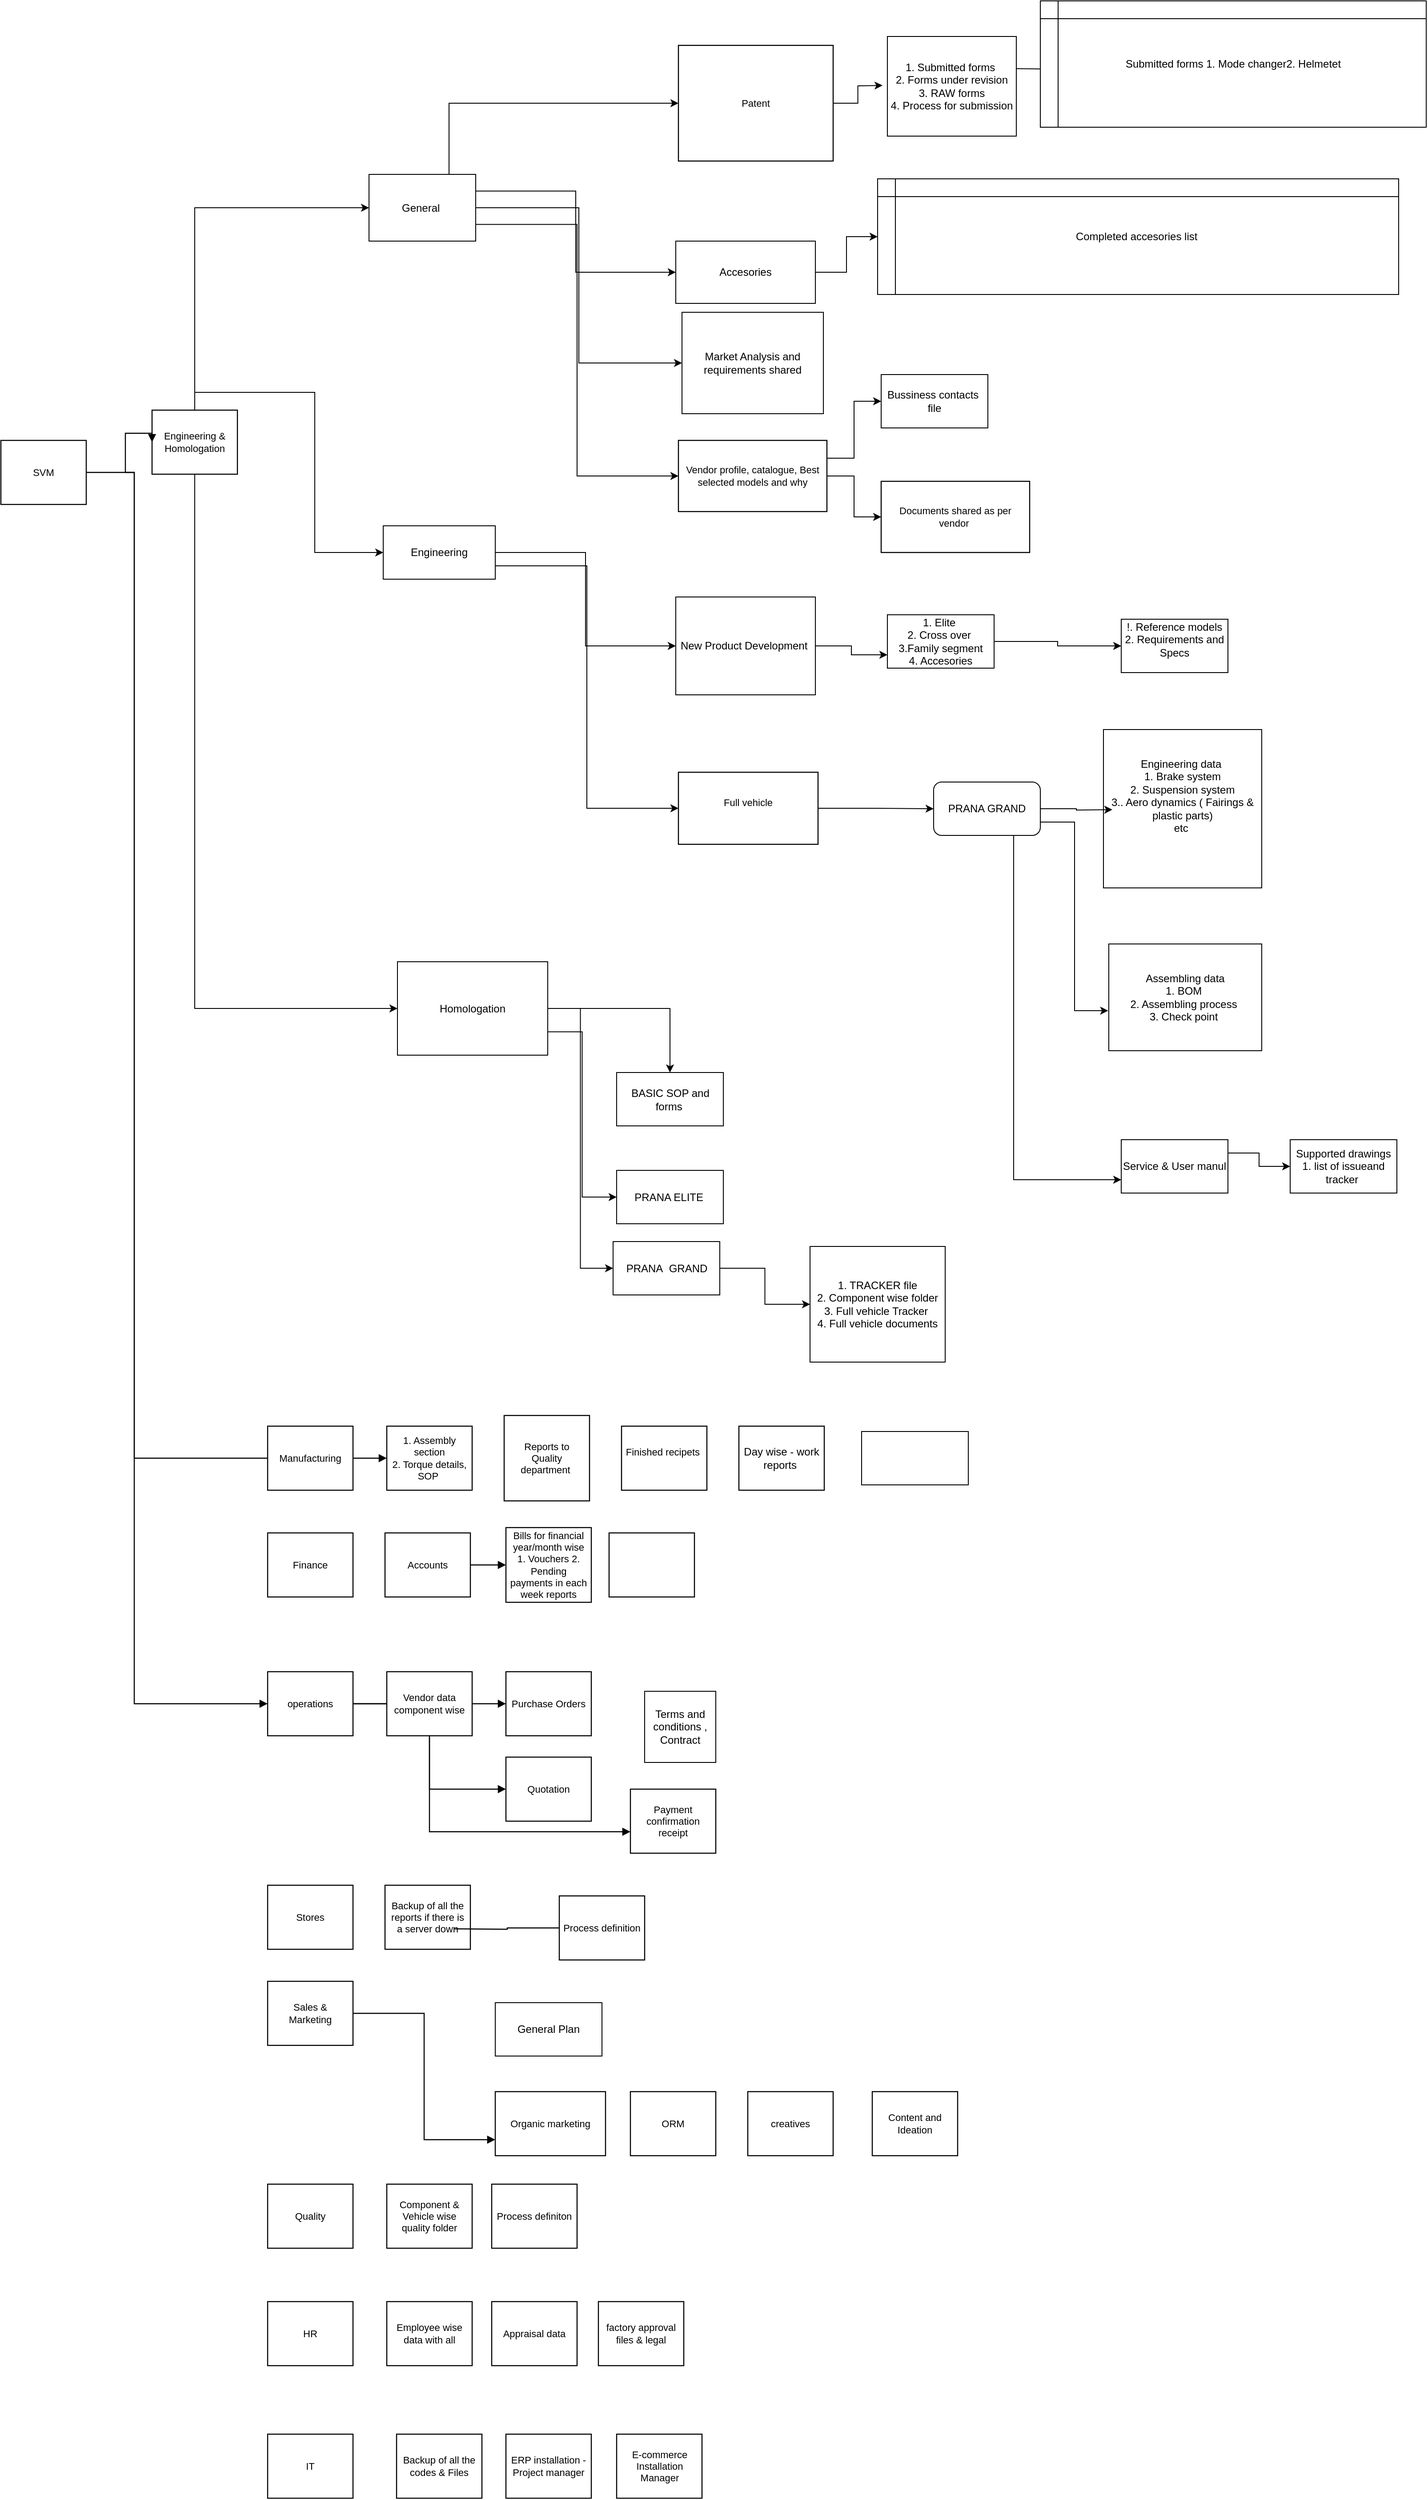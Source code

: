 <mxfile version="13.0.1" type="github" pages="2">
  <diagram id="vx01uoFtrj__LdfE2VaE" name="File tree arrangement ">
    <mxGraphModel dx="920" dy="1683" grid="1" gridSize="10" guides="1" tooltips="1" connect="1" arrows="1" fold="1" page="1" pageScale="1" pageWidth="827" pageHeight="1169" math="0" shadow="0">
      <root>
        <mxCell id="0" />
        <mxCell id="1" parent="0" />
        <mxCell id="1bapABZ5rgCXsiwJLi8P-3" value="SVM&lt;br&gt;" style="html=1;whiteSpace=wrap;;fontSize=11;fontColor=#000000;spacing=5;strokeOpacity=100;strokeWidth=1.2;" parent="1" vertex="1">
          <mxGeometry x="20" y="144" width="96" height="72" as="geometry" />
        </mxCell>
        <mxCell id="1bapABZ5rgCXsiwJLi8P-94" style="edgeStyle=orthogonalEdgeStyle;rounded=0;orthogonalLoop=1;jettySize=auto;html=1;exitX=0.5;exitY=1;exitDx=0;exitDy=0;entryX=0;entryY=0.5;entryDx=0;entryDy=0;" parent="1" source="1bapABZ5rgCXsiwJLi8P-4" target="1bapABZ5rgCXsiwJLi8P-92" edge="1">
          <mxGeometry relative="1" as="geometry" />
        </mxCell>
        <mxCell id="1bapABZ5rgCXsiwJLi8P-119" style="edgeStyle=orthogonalEdgeStyle;rounded=0;orthogonalLoop=1;jettySize=auto;html=1;exitX=0.25;exitY=0;exitDx=0;exitDy=0;entryX=0;entryY=0.5;entryDx=0;entryDy=0;" parent="1" source="1bapABZ5rgCXsiwJLi8P-4" target="1bapABZ5rgCXsiwJLi8P-116" edge="1">
          <mxGeometry relative="1" as="geometry">
            <mxPoint x="214" y="40" as="targetPoint" />
            <Array as="points">
              <mxPoint x="238" y="110" />
              <mxPoint x="238" y="90" />
              <mxPoint x="373" y="90" />
              <mxPoint x="373" y="270" />
            </Array>
          </mxGeometry>
        </mxCell>
        <mxCell id="1bapABZ5rgCXsiwJLi8P-127" style="edgeStyle=orthogonalEdgeStyle;rounded=0;orthogonalLoop=1;jettySize=auto;html=1;exitX=0.5;exitY=0;exitDx=0;exitDy=0;entryX=0;entryY=0.5;entryDx=0;entryDy=0;" parent="1" source="1bapABZ5rgCXsiwJLi8P-4" target="1bapABZ5rgCXsiwJLi8P-115" edge="1">
          <mxGeometry relative="1" as="geometry" />
        </mxCell>
        <mxCell id="1bapABZ5rgCXsiwJLi8P-4" value="Engineering &amp; Homologation" style="html=1;whiteSpace=wrap;;fontSize=11;fontColor=#000000;spacing=5;strokeOpacity=100;strokeWidth=1.2;" parent="1" vertex="1">
          <mxGeometry x="190" y="110" width="96" height="72" as="geometry" />
        </mxCell>
        <mxCell id="1bapABZ5rgCXsiwJLi8P-5" value="1. Assembly section&lt;br&gt;2. Torque details,&lt;br&gt;SOP&amp;nbsp;" style="html=1;whiteSpace=wrap;;fontSize=11;fontColor=#000000;spacing=5;strokeOpacity=100;strokeWidth=1.2;" parent="1" vertex="1">
          <mxGeometry x="454" y="1252" width="96" height="72" as="geometry" />
        </mxCell>
        <mxCell id="1bapABZ5rgCXsiwJLi8P-6" value="Accounts" style="html=1;whiteSpace=wrap;;fontSize=11;fontColor=#000000;spacing=5;strokeOpacity=100;strokeWidth=1.2;" parent="1" vertex="1">
          <mxGeometry x="452" y="1372" width="96" height="72" as="geometry" />
        </mxCell>
        <mxCell id="1bapABZ5rgCXsiwJLi8P-7" value="operations" style="html=1;whiteSpace=wrap;;fontSize=11;fontColor=#000000;spacing=5;strokeOpacity=100;strokeWidth=1.2;" parent="1" vertex="1">
          <mxGeometry x="320" y="1528" width="96" height="72" as="geometry" />
        </mxCell>
        <mxCell id="1bapABZ5rgCXsiwJLi8P-8" value="Purchase Orders" style="html=1;whiteSpace=wrap;;fontSize=11;fontColor=#000000;spacing=5;strokeOpacity=100;strokeWidth=1.2;" parent="1" vertex="1">
          <mxGeometry x="588" y="1528" width="96" height="72" as="geometry" />
        </mxCell>
        <mxCell id="1bapABZ5rgCXsiwJLi8P-9" value="" style="html=1;jettySize=18;fontSize=11;strokeOpacity=100;strokeWidth=1.2;rounded=1;arcSize=0;edgeStyle=orthogonalEdgeStyle;startArrow=none;endArrow=block;endFill=1;exitX=1.006;exitY=0.5;exitPerimeter=1;entryX=-0.006;entryY=0.5;entryPerimeter=1;" parent="1" source="1bapABZ5rgCXsiwJLi8P-3" target="1bapABZ5rgCXsiwJLi8P-4" edge="1">
          <mxGeometry width="100" height="100" relative="1" as="geometry">
            <Array as="points">
              <mxPoint x="160" y="180" />
              <mxPoint x="160" y="136" />
            </Array>
          </mxGeometry>
        </mxCell>
        <mxCell id="1bapABZ5rgCXsiwJLi8P-10" value="" style="html=1;jettySize=18;fontSize=11;strokeOpacity=100;strokeWidth=1.2;rounded=1;arcSize=0;edgeStyle=elbowEdgeStyle;startArrow=none;endArrow=block;endFill=1;entryX=-0.006;entryY=0.5;entryPerimeter=1;" parent="1" target="1bapABZ5rgCXsiwJLi8P-5" edge="1">
          <mxGeometry width="100" height="100" relative="1" as="geometry">
            <mxPoint x="160" y="180" as="sourcePoint" />
            <Array as="points">
              <mxPoint x="170" y="570" />
            </Array>
          </mxGeometry>
        </mxCell>
        <mxCell id="1bapABZ5rgCXsiwJLi8P-12" value="" style="html=1;jettySize=18;fontSize=11;strokeOpacity=100;strokeWidth=1.2;rounded=1;arcSize=0;edgeStyle=elbowEdgeStyle;startArrow=none;endArrow=block;endFill=1;entryX=-0.006;entryY=0.5;entryPerimeter=1;" parent="1" target="1bapABZ5rgCXsiwJLi8P-7" edge="1">
          <mxGeometry width="100" height="100" relative="1" as="geometry">
            <mxPoint x="160" y="180" as="sourcePoint" />
            <Array as="points">
              <mxPoint x="170" y="210" />
            </Array>
          </mxGeometry>
        </mxCell>
        <mxCell id="1bapABZ5rgCXsiwJLi8P-13" value="Quotation" style="html=1;whiteSpace=wrap;;fontSize=11;fontColor=#000000;spacing=5;strokeOpacity=100;strokeWidth=1.2;" parent="1" vertex="1">
          <mxGeometry x="588" y="1624" width="96" height="72" as="geometry" />
        </mxCell>
        <mxCell id="1bapABZ5rgCXsiwJLi8P-14" value="Payment confirmation receipt" style="html=1;whiteSpace=wrap;;fontSize=11;fontColor=#000000;spacing=5;strokeOpacity=100;strokeWidth=1.2;" parent="1" vertex="1">
          <mxGeometry x="728" y="1660" width="96" height="72" as="geometry" />
        </mxCell>
        <mxCell id="1bapABZ5rgCXsiwJLi8P-15" value="Bills for financial year/month wise 1. Vouchers 2. Pending payments in each week reports" style="html=1;whiteSpace=wrap;;fontSize=11;fontColor=#000000;spacing=5;strokeOpacity=100;strokeWidth=1.2;" parent="1" vertex="1">
          <mxGeometry x="588" y="1366" width="96" height="84" as="geometry" />
        </mxCell>
        <mxCell id="1bapABZ5rgCXsiwJLi8P-16" value="" style="html=1;jettySize=18;fontSize=11;strokeOpacity=100;strokeWidth=1.2;rounded=1;arcSize=0;edgeStyle=orthogonalEdgeStyle;startArrow=none;endArrow=block;endFill=1;exitX=1.006;exitY=0.5;exitPerimeter=1;entryX=-0.006;entryY=0.5;entryPerimeter=1;" parent="1" source="1bapABZ5rgCXsiwJLi8P-6" target="1bapABZ5rgCXsiwJLi8P-15" edge="1">
          <mxGeometry width="100" height="100" relative="1" as="geometry" />
        </mxCell>
        <mxCell id="1bapABZ5rgCXsiwJLi8P-17" value="" style="html=1;jettySize=18;fontSize=11;strokeOpacity=100;strokeWidth=1.2;rounded=1;arcSize=0;edgeStyle=orthogonalEdgeStyle;startArrow=none;endArrow=block;endFill=1;exitX=1.006;exitY=0.5;exitPerimeter=1;entryX=-0.006;entryY=0.5;entryPerimeter=1;" parent="1" source="1bapABZ5rgCXsiwJLi8P-7" target="1bapABZ5rgCXsiwJLi8P-8" edge="1">
          <mxGeometry width="100" height="100" relative="1" as="geometry" />
        </mxCell>
        <mxCell id="1bapABZ5rgCXsiwJLi8P-18" value="" style="html=1;jettySize=18;fontSize=11;strokeOpacity=100;strokeWidth=1.2;rounded=1;arcSize=0;edgeStyle=orthogonalEdgeStyle;startArrow=none;endArrow=block;endFill=1;exitX=1.006;exitY=0.5;exitPerimeter=1;entryX=-0.006;entryY=0.5;entryPerimeter=1;" parent="1" source="1bapABZ5rgCXsiwJLi8P-7" target="1bapABZ5rgCXsiwJLi8P-13" edge="1">
          <mxGeometry width="100" height="100" relative="1" as="geometry" />
        </mxCell>
        <mxCell id="1bapABZ5rgCXsiwJLi8P-19" value="" style="html=1;jettySize=18;fontSize=11;strokeOpacity=100;strokeWidth=1.2;rounded=1;arcSize=0;edgeStyle=orthogonalEdgeStyle;startArrow=none;endArrow=block;endFill=1;exitX=0.5;exitY=1.008;exitPerimeter=1;entryX=-0.006;entryY=0.667;entryPerimeter=1;" parent="1" source="1bapABZ5rgCXsiwJLi8P-20" target="1bapABZ5rgCXsiwJLi8P-14" edge="1">
          <mxGeometry width="100" height="100" relative="1" as="geometry" />
        </mxCell>
        <mxCell id="1bapABZ5rgCXsiwJLi8P-20" value="Vendor data component wise" style="html=1;whiteSpace=wrap;;fontSize=11;fontColor=#000000;spacing=5;strokeOpacity=100;strokeWidth=1.2;" parent="1" vertex="1">
          <mxGeometry x="454" y="1528" width="96" height="72" as="geometry" />
        </mxCell>
        <mxCell id="1bapABZ5rgCXsiwJLi8P-21" value="Reports to Quality department&amp;nbsp;" style="html=1;whiteSpace=wrap;;fontSize=11;fontColor=#000000;spacing=5;strokeOpacity=100;strokeWidth=1.2;" parent="1" vertex="1">
          <mxGeometry x="586" y="1240" width="96" height="96" as="geometry" />
        </mxCell>
        <mxCell id="1bapABZ5rgCXsiwJLi8P-22" value="&lt;span&gt;Finished recipets&amp;nbsp;&lt;br&gt;&lt;br&gt;&lt;/span&gt;" style="html=1;whiteSpace=wrap;;fontSize=11;fontColor=#000000;spacing=5;strokeOpacity=100;strokeWidth=1.2;" parent="1" vertex="1">
          <mxGeometry x="718" y="1252" width="96" height="72" as="geometry" />
        </mxCell>
        <mxCell id="1bapABZ5rgCXsiwJLi8P-24" value="&lt;span style=&quot;font-size: 12px&quot;&gt;Day wise - work reports&amp;nbsp;&lt;/span&gt;" style="html=1;whiteSpace=wrap;;fontSize=11;fontColor=#000000;spacing=5;strokeOpacity=100;strokeWidth=1.2;" parent="1" vertex="1">
          <mxGeometry x="850" y="1252" width="96" height="72" as="geometry" />
        </mxCell>
        <mxCell id="1bapABZ5rgCXsiwJLi8P-151" style="edgeStyle=orthogonalEdgeStyle;rounded=0;orthogonalLoop=1;jettySize=auto;html=1;exitX=1;exitY=0.5;exitDx=0;exitDy=0;entryX=0;entryY=0.5;entryDx=0;entryDy=0;" parent="1" source="1bapABZ5rgCXsiwJLi8P-25" target="1bapABZ5rgCXsiwJLi8P-150" edge="1">
          <mxGeometry relative="1" as="geometry" />
        </mxCell>
        <mxCell id="1bapABZ5rgCXsiwJLi8P-25" value="Full vehicle&lt;br&gt;&lt;br&gt;" style="html=1;whiteSpace=wrap;;fontSize=11;fontColor=#000000;spacing=5;strokeOpacity=100;strokeWidth=1.2;" parent="1" vertex="1">
          <mxGeometry x="782" y="517" width="157" height="81" as="geometry" />
        </mxCell>
        <mxCell id="1bapABZ5rgCXsiwJLi8P-96" value="" style="edgeStyle=orthogonalEdgeStyle;rounded=0;orthogonalLoop=1;jettySize=auto;html=1;" parent="1" source="1bapABZ5rgCXsiwJLi8P-28" target="1bapABZ5rgCXsiwJLi8P-95" edge="1">
          <mxGeometry relative="1" as="geometry" />
        </mxCell>
        <mxCell id="1bapABZ5rgCXsiwJLi8P-129" style="edgeStyle=orthogonalEdgeStyle;rounded=0;orthogonalLoop=1;jettySize=auto;html=1;exitX=1;exitY=0.25;exitDx=0;exitDy=0;entryX=0;entryY=0.5;entryDx=0;entryDy=0;" parent="1" source="1bapABZ5rgCXsiwJLi8P-28" target="1bapABZ5rgCXsiwJLi8P-103" edge="1">
          <mxGeometry relative="1" as="geometry" />
        </mxCell>
        <mxCell id="1bapABZ5rgCXsiwJLi8P-28" value="Vendor profile, catalogue, Best selected models and why" style="html=1;whiteSpace=wrap;;fontSize=11;fontColor=#000000;spacing=5;strokeOpacity=100;strokeWidth=1.2;" parent="1" vertex="1">
          <mxGeometry x="782" y="144" width="167" height="80" as="geometry" />
        </mxCell>
        <mxCell id="1bapABZ5rgCXsiwJLi8P-95" value="Documents shared as per vendor&amp;nbsp;&lt;br&gt;" style="html=1;whiteSpace=wrap;;fontSize=11;fontColor=#000000;spacing=5;strokeOpacity=100;strokeWidth=1.2;" parent="1" vertex="1">
          <mxGeometry x="1010" y="190" width="167" height="80" as="geometry" />
        </mxCell>
        <mxCell id="1bapABZ5rgCXsiwJLi8P-34" value="Manufacturing " style="html=1;whiteSpace=wrap;;fontSize=11;fontColor=#000000;spacing=5;strokeOpacity=100;strokeWidth=1.2;" parent="1" vertex="1">
          <mxGeometry x="320" y="1252" width="96" height="72" as="geometry" />
        </mxCell>
        <mxCell id="1bapABZ5rgCXsiwJLi8P-35" value="Sales &amp; Marketing  " style="html=1;whiteSpace=wrap;;fontSize=11;fontColor=#000000;spacing=5;strokeOpacity=100;strokeWidth=1.2;" parent="1" vertex="1">
          <mxGeometry x="320" y="1876" width="96" height="72" as="geometry" />
        </mxCell>
        <mxCell id="1bapABZ5rgCXsiwJLi8P-37" value="Organic marketing&lt;br&gt;" style="html=1;whiteSpace=wrap;;fontSize=11;fontColor=#000000;spacing=5;strokeOpacity=100;strokeWidth=1.2;" parent="1" vertex="1">
          <mxGeometry x="576" y="2000" width="124" height="72" as="geometry" />
        </mxCell>
        <mxCell id="1bapABZ5rgCXsiwJLi8P-38" value="ORM" style="html=1;whiteSpace=wrap;;fontSize=11;fontColor=#000000;spacing=5;strokeOpacity=100;strokeWidth=1.2;" parent="1" vertex="1">
          <mxGeometry x="728" y="2000" width="96" height="72" as="geometry" />
        </mxCell>
        <mxCell id="1bapABZ5rgCXsiwJLi8P-39" value="creatives" style="html=1;whiteSpace=wrap;;fontSize=11;fontColor=#000000;spacing=5;strokeOpacity=100;strokeWidth=1.2;" parent="1" vertex="1">
          <mxGeometry x="860" y="2000" width="96" height="72" as="geometry" />
        </mxCell>
        <mxCell id="1bapABZ5rgCXsiwJLi8P-76" style="edgeStyle=orthogonalEdgeStyle;rounded=0;orthogonalLoop=1;jettySize=auto;html=1;exitX=1;exitY=0.5;exitDx=0;exitDy=0;entryX=0.028;entryY=0.67;entryDx=0;entryDy=0;entryPerimeter=0;" parent="1" source="1bapABZ5rgCXsiwJLi8P-40" edge="1">
          <mxGeometry relative="1" as="geometry">
            <mxPoint x="1011.56" y="-254.96" as="targetPoint" />
          </mxGeometry>
        </mxCell>
        <mxCell id="1bapABZ5rgCXsiwJLi8P-40" value="Patent " style="html=1;whiteSpace=wrap;;fontSize=11;fontColor=#000000;spacing=5;strokeOpacity=100;strokeWidth=1.2;" parent="1" vertex="1">
          <mxGeometry x="782" y="-300" width="174" height="130" as="geometry" />
        </mxCell>
        <mxCell id="1bapABZ5rgCXsiwJLi8P-44" value="Stores" style="html=1;whiteSpace=wrap;;fontSize=11;fontColor=#000000;spacing=5;strokeOpacity=100;strokeWidth=1.2;" parent="1" vertex="1">
          <mxGeometry x="320" y="1768" width="96" height="72" as="geometry" />
        </mxCell>
        <mxCell id="1bapABZ5rgCXsiwJLi8P-45" value="Backup  of all the reports if there is a server down" style="html=1;whiteSpace=wrap;;fontSize=11;fontColor=#000000;spacing=5;strokeOpacity=100;strokeWidth=1.2;" parent="1" vertex="1">
          <mxGeometry x="452" y="1768" width="96" height="72" as="geometry" />
        </mxCell>
        <mxCell id="1bapABZ5rgCXsiwJLi8P-46" value="" style="html=1;jettySize=18;fontSize=11;strokeOpacity=100;strokeWidth=1.2;rounded=1;arcSize=0;edgeStyle=orthogonalEdgeStyle;startArrow=none;endArrow=none;entryX=-0.006;entryY=0.5;entryPerimeter=1;" parent="1" target="1bapABZ5rgCXsiwJLi8P-47" edge="1">
          <mxGeometry width="100" height="100" relative="1" as="geometry">
            <mxPoint x="530" y="1817" as="sourcePoint" />
          </mxGeometry>
        </mxCell>
        <mxCell id="1bapABZ5rgCXsiwJLi8P-47" value="Process definition " style="html=1;whiteSpace=wrap;;fontSize=11;fontColor=#000000;spacing=5;strokeOpacity=100;strokeWidth=1.2;" parent="1" vertex="1">
          <mxGeometry x="648" y="1780" width="96" height="72" as="geometry" />
        </mxCell>
        <mxCell id="1bapABZ5rgCXsiwJLi8P-48" value="" style="html=1;jettySize=18;fontSize=11;strokeOpacity=100;strokeWidth=1.2;rounded=1;arcSize=0;edgeStyle=orthogonalEdgeStyle;startArrow=none;endArrow=block;endFill=1;exitX=1.006;exitY=0.5;exitPerimeter=1;entryX=0;entryY=0.75;entryDx=0;entryDy=0;" parent="1" source="1bapABZ5rgCXsiwJLi8P-35" target="1bapABZ5rgCXsiwJLi8P-37" edge="1">
          <mxGeometry width="100" height="100" relative="1" as="geometry">
            <mxPoint x="466" y="2060" as="targetPoint" />
          </mxGeometry>
        </mxCell>
        <mxCell id="1bapABZ5rgCXsiwJLi8P-49" value="Quality" style="html=1;whiteSpace=wrap;;fontSize=11;fontColor=#000000;spacing=5;strokeOpacity=100;strokeWidth=1.2;" parent="1" vertex="1">
          <mxGeometry x="320" y="2104" width="96" height="72" as="geometry" />
        </mxCell>
        <mxCell id="1bapABZ5rgCXsiwJLi8P-50" value="Process definiton" style="html=1;whiteSpace=wrap;;fontSize=11;fontColor=#000000;spacing=5;strokeOpacity=100;strokeWidth=1.2;" parent="1" vertex="1">
          <mxGeometry x="572" y="2104" width="96" height="72" as="geometry" />
        </mxCell>
        <mxCell id="1bapABZ5rgCXsiwJLi8P-51" value="Component &amp; Vehicle wise quality folder" style="html=1;whiteSpace=wrap;;fontSize=11;fontColor=#000000;spacing=5;strokeOpacity=100;strokeWidth=1.2;" parent="1" vertex="1">
          <mxGeometry x="454" y="2104" width="96" height="72" as="geometry" />
        </mxCell>
        <mxCell id="1bapABZ5rgCXsiwJLi8P-52" value="" style="html=1;whiteSpace=wrap;;fontSize=11;spacing=5;strokeOpacity=100;strokeWidth=1.2;" parent="1" vertex="1">
          <mxGeometry x="704" y="1372" width="96" height="72" as="geometry" />
        </mxCell>
        <mxCell id="1bapABZ5rgCXsiwJLi8P-53" value="HR" style="html=1;whiteSpace=wrap;;fontSize=11;fontColor=#000000;spacing=5;strokeOpacity=100;strokeWidth=1.2;" parent="1" vertex="1">
          <mxGeometry x="320" y="2236" width="96" height="72" as="geometry" />
        </mxCell>
        <mxCell id="1bapABZ5rgCXsiwJLi8P-54" value="Employee wise data with all " style="html=1;whiteSpace=wrap;;fontSize=11;fontColor=#000000;spacing=5;strokeOpacity=100;strokeWidth=1.2;" parent="1" vertex="1">
          <mxGeometry x="454" y="2236" width="96" height="72" as="geometry" />
        </mxCell>
        <mxCell id="1bapABZ5rgCXsiwJLi8P-55" value="Appraisal data" style="html=1;whiteSpace=wrap;;fontSize=11;fontColor=#000000;spacing=5;strokeOpacity=100;strokeWidth=1.2;" parent="1" vertex="1">
          <mxGeometry x="572" y="2236" width="96" height="72" as="geometry" />
        </mxCell>
        <mxCell id="1bapABZ5rgCXsiwJLi8P-56" value="factory approval files &amp; legal" style="html=1;whiteSpace=wrap;;fontSize=11;fontColor=#000000;spacing=5;strokeOpacity=100;strokeWidth=1.2;" parent="1" vertex="1">
          <mxGeometry x="692" y="2236" width="96" height="72" as="geometry" />
        </mxCell>
        <mxCell id="1bapABZ5rgCXsiwJLi8P-57" value="IT " style="html=1;whiteSpace=wrap;;fontSize=11;fontColor=#000000;spacing=5;strokeOpacity=100;strokeWidth=1.2;" parent="1" vertex="1">
          <mxGeometry x="320" y="2385" width="96" height="72" as="geometry" />
        </mxCell>
        <mxCell id="1bapABZ5rgCXsiwJLi8P-58" value="Backup of all the codes &amp; Files" style="html=1;whiteSpace=wrap;;fontSize=11;fontColor=#000000;spacing=5;strokeOpacity=100;strokeWidth=1.2;" parent="1" vertex="1">
          <mxGeometry x="465" y="2385" width="96" height="72" as="geometry" />
        </mxCell>
        <mxCell id="1bapABZ5rgCXsiwJLi8P-59" value="ERP installation - Project manager" style="html=1;whiteSpace=wrap;;fontSize=11;fontColor=#000000;spacing=5;strokeOpacity=100;strokeWidth=1.2;" parent="1" vertex="1">
          <mxGeometry x="588" y="2385" width="96" height="72" as="geometry" />
        </mxCell>
        <mxCell id="1bapABZ5rgCXsiwJLi8P-60" value="E-commerce Installation Manager" style="html=1;whiteSpace=wrap;;fontSize=11;fontColor=#000000;spacing=5;strokeOpacity=100;strokeWidth=1.2;" parent="1" vertex="1">
          <mxGeometry x="712.5" y="2385" width="96" height="72" as="geometry" />
        </mxCell>
        <mxCell id="1bapABZ5rgCXsiwJLi8P-61" value="Finance" style="html=1;whiteSpace=wrap;;fontSize=11;fontColor=#000000;spacing=5;strokeOpacity=100;strokeWidth=1.2;" parent="1" vertex="1">
          <mxGeometry x="320" y="1372" width="96" height="72" as="geometry" />
        </mxCell>
        <mxCell id="1bapABZ5rgCXsiwJLi8P-62" value="Content and Ideation" style="html=1;whiteSpace=wrap;;fontSize=11;fontColor=#000000;spacing=5;strokeOpacity=100;strokeWidth=1.2;" parent="1" vertex="1">
          <mxGeometry x="1000" y="2000" width="96" height="72" as="geometry" />
        </mxCell>
        <mxCell id="1bapABZ5rgCXsiwJLi8P-63" value="General Plan" style="rounded=0;whiteSpace=wrap;html=1;" parent="1" vertex="1">
          <mxGeometry x="576" y="1900" width="120" height="60" as="geometry" />
        </mxCell>
        <mxCell id="1bapABZ5rgCXsiwJLi8P-85" style="edgeStyle=orthogonalEdgeStyle;rounded=0;orthogonalLoop=1;jettySize=auto;html=1;exitX=1;exitY=0.5;exitDx=0;exitDy=0;entryX=0;entryY=0.5;entryDx=0;entryDy=0;" parent="1" source="1bapABZ5rgCXsiwJLi8P-65" target="1bapABZ5rgCXsiwJLi8P-84" edge="1">
          <mxGeometry relative="1" as="geometry" />
        </mxCell>
        <mxCell id="1bapABZ5rgCXsiwJLi8P-65" value="Accesories&lt;br&gt;" style="rounded=0;whiteSpace=wrap;html=1;" parent="1" vertex="1">
          <mxGeometry x="779" y="-80" width="157" height="70" as="geometry" />
        </mxCell>
        <mxCell id="1bapABZ5rgCXsiwJLi8P-148" style="edgeStyle=orthogonalEdgeStyle;rounded=0;orthogonalLoop=1;jettySize=auto;html=1;exitX=1;exitY=0.5;exitDx=0;exitDy=0;entryX=0;entryY=0.75;entryDx=0;entryDy=0;" parent="1" source="1bapABZ5rgCXsiwJLi8P-68" target="1bapABZ5rgCXsiwJLi8P-147" edge="1">
          <mxGeometry relative="1" as="geometry" />
        </mxCell>
        <mxCell id="1bapABZ5rgCXsiwJLi8P-68" value="New Product Development&amp;nbsp;&lt;br&gt;" style="rounded=0;whiteSpace=wrap;html=1;" parent="1" vertex="1">
          <mxGeometry x="779" y="320" width="157" height="110" as="geometry" />
        </mxCell>
        <mxCell id="1bapABZ5rgCXsiwJLi8P-80" value="" style="edgeStyle=orthogonalEdgeStyle;rounded=0;orthogonalLoop=1;jettySize=auto;html=1;entryX=0.004;entryY=0.603;entryDx=0;entryDy=0;entryPerimeter=0;" parent="1" edge="1">
          <mxGeometry relative="1" as="geometry">
            <mxPoint x="1152.5" y="-274" as="sourcePoint" />
            <mxPoint x="1225.736" y="-264.374" as="targetPoint" />
          </mxGeometry>
        </mxCell>
        <mxCell id="1bapABZ5rgCXsiwJLi8P-75" value="1. Submitted forms&amp;nbsp;&lt;br&gt;2. Forms under revision&lt;br&gt;3. RAW forms&lt;br&gt;4. Process for submission&lt;br&gt;" style="rounded=0;whiteSpace=wrap;html=1;" parent="1" vertex="1">
          <mxGeometry x="1017" y="-310" width="145" height="112" as="geometry" />
        </mxCell>
        <mxCell id="1bapABZ5rgCXsiwJLi8P-82" value="&lt;span style=&quot;text-align: left&quot;&gt;Submitted forms&amp;nbsp;1. Mode changer2. Helmetet&lt;/span&gt;" style="shape=internalStorage;whiteSpace=wrap;html=1;backgroundOutline=1;" parent="1" vertex="1">
          <mxGeometry x="1189" y="-350" width="434" height="142" as="geometry" />
        </mxCell>
        <mxCell id="1bapABZ5rgCXsiwJLi8P-84" value="Completed accesories list&amp;nbsp;&lt;br&gt;" style="shape=internalStorage;whiteSpace=wrap;html=1;backgroundOutline=1;" parent="1" vertex="1">
          <mxGeometry x="1006" y="-150" width="586" height="130" as="geometry" />
        </mxCell>
        <mxCell id="1bapABZ5rgCXsiwJLi8P-87" value="Assembling data&lt;br&gt;1. BOM&amp;nbsp;&lt;br&gt;2. Assembling process&amp;nbsp;&lt;br&gt;3. Check point&amp;nbsp;&lt;br&gt;" style="rounded=0;whiteSpace=wrap;html=1;" parent="1" vertex="1">
          <mxGeometry x="1266" y="710" width="172" height="120" as="geometry" />
        </mxCell>
        <mxCell id="1bapABZ5rgCXsiwJLi8P-90" value="Engineering data&amp;nbsp;&lt;br&gt;1. Brake system&lt;br&gt;2. Suspension system&lt;br&gt;3.. Aero dynamics ( Fairings &amp;amp; plastic parts)&lt;br&gt;etc&amp;nbsp;&lt;br&gt;&lt;br&gt;&amp;nbsp;" style="whiteSpace=wrap;html=1;aspect=fixed;" parent="1" vertex="1">
          <mxGeometry x="1260" y="469" width="178" height="178" as="geometry" />
        </mxCell>
        <mxCell id="1bapABZ5rgCXsiwJLi8P-97" style="edgeStyle=orthogonalEdgeStyle;rounded=0;orthogonalLoop=1;jettySize=auto;html=1;entryX=0;entryY=0.5;entryDx=0;entryDy=0;" parent="1" source="1bapABZ5rgCXsiwJLi8P-92" target="1bapABZ5rgCXsiwJLi8P-108" edge="1">
          <mxGeometry relative="1" as="geometry">
            <mxPoint x="1002.5" y="980" as="targetPoint" />
          </mxGeometry>
        </mxCell>
        <mxCell id="1bapABZ5rgCXsiwJLi8P-109" style="edgeStyle=orthogonalEdgeStyle;rounded=0;orthogonalLoop=1;jettySize=auto;html=1;" parent="1" source="1bapABZ5rgCXsiwJLi8P-92" target="1bapABZ5rgCXsiwJLi8P-110" edge="1">
          <mxGeometry relative="1" as="geometry">
            <mxPoint x="914.5" y="964.5" as="targetPoint" />
          </mxGeometry>
        </mxCell>
        <mxCell id="1bapABZ5rgCXsiwJLi8P-111" style="edgeStyle=orthogonalEdgeStyle;rounded=0;orthogonalLoop=1;jettySize=auto;html=1;exitX=1;exitY=0.75;exitDx=0;exitDy=0;entryX=0;entryY=0.5;entryDx=0;entryDy=0;" parent="1" source="1bapABZ5rgCXsiwJLi8P-92" target="1bapABZ5rgCXsiwJLi8P-112" edge="1">
          <mxGeometry relative="1" as="geometry">
            <mxPoint x="674.5" y="954.5" as="targetPoint" />
          </mxGeometry>
        </mxCell>
        <mxCell id="1bapABZ5rgCXsiwJLi8P-92" value="Homologation" style="rounded=0;whiteSpace=wrap;html=1;" parent="1" vertex="1">
          <mxGeometry x="466" y="730" width="169" height="105" as="geometry" />
        </mxCell>
        <mxCell id="1bapABZ5rgCXsiwJLi8P-100" value="Market Analysis and requirements shared&lt;br&gt;" style="rounded=0;whiteSpace=wrap;html=1;" parent="1" vertex="1">
          <mxGeometry x="786" width="159" height="114" as="geometry" />
        </mxCell>
        <mxCell id="1bapABZ5rgCXsiwJLi8P-103" value="Bussiness contacts&amp;nbsp; file&lt;br&gt;" style="rounded=0;whiteSpace=wrap;html=1;" parent="1" vertex="1">
          <mxGeometry x="1010" y="70" width="120" height="60" as="geometry" />
        </mxCell>
        <mxCell id="1bapABZ5rgCXsiwJLi8P-106" value="!. Reference models&lt;br&gt;2. Requirements and Specs&lt;br&gt;&lt;br&gt;" style="rounded=0;whiteSpace=wrap;html=1;" parent="1" vertex="1">
          <mxGeometry x="1280" y="345" width="120" height="60" as="geometry" />
        </mxCell>
        <mxCell id="1bapABZ5rgCXsiwJLi8P-107" value="" style="rounded=0;whiteSpace=wrap;html=1;" parent="1" vertex="1">
          <mxGeometry x="988" y="1258" width="120" height="60" as="geometry" />
        </mxCell>
        <mxCell id="1bapABZ5rgCXsiwJLi8P-136" style="edgeStyle=orthogonalEdgeStyle;rounded=0;orthogonalLoop=1;jettySize=auto;html=1;exitX=1;exitY=0.5;exitDx=0;exitDy=0;entryX=0;entryY=0.5;entryDx=0;entryDy=0;" parent="1" source="1bapABZ5rgCXsiwJLi8P-108" target="1bapABZ5rgCXsiwJLi8P-113" edge="1">
          <mxGeometry relative="1" as="geometry" />
        </mxCell>
        <mxCell id="1bapABZ5rgCXsiwJLi8P-108" value="PRANA&amp;nbsp; GRAND&lt;br&gt;" style="rounded=0;whiteSpace=wrap;html=1;" parent="1" vertex="1">
          <mxGeometry x="708.5" y="1044.5" width="120" height="60" as="geometry" />
        </mxCell>
        <mxCell id="1bapABZ5rgCXsiwJLi8P-113" value="1. TRACKER file&lt;br&gt;2. Component wise folder&lt;br&gt;3. Full vehicle Tracker&amp;nbsp;&lt;br&gt;4. Full vehicle documents&lt;br&gt;" style="rounded=0;whiteSpace=wrap;html=1;" parent="1" vertex="1">
          <mxGeometry x="930" y="1050" width="152" height="130" as="geometry" />
        </mxCell>
        <mxCell id="1bapABZ5rgCXsiwJLi8P-110" value="BASIC SOP and forms&amp;nbsp;&lt;br&gt;" style="rounded=0;whiteSpace=wrap;html=1;" parent="1" vertex="1">
          <mxGeometry x="712.5" y="854.5" width="120" height="60" as="geometry" />
        </mxCell>
        <mxCell id="1bapABZ5rgCXsiwJLi8P-112" value="PRANA ELITE&amp;nbsp;" style="rounded=0;whiteSpace=wrap;html=1;" parent="1" vertex="1">
          <mxGeometry x="712.5" y="964.5" width="120" height="60" as="geometry" />
        </mxCell>
        <mxCell id="1bapABZ5rgCXsiwJLi8P-117" style="edgeStyle=orthogonalEdgeStyle;rounded=0;orthogonalLoop=1;jettySize=auto;html=1;exitX=0.75;exitY=0;exitDx=0;exitDy=0;entryX=0;entryY=0.5;entryDx=0;entryDy=0;" parent="1" source="1bapABZ5rgCXsiwJLi8P-115" target="1bapABZ5rgCXsiwJLi8P-40" edge="1">
          <mxGeometry relative="1" as="geometry" />
        </mxCell>
        <mxCell id="1bapABZ5rgCXsiwJLi8P-124" style="edgeStyle=orthogonalEdgeStyle;rounded=0;orthogonalLoop=1;jettySize=auto;html=1;exitX=1;exitY=0.25;exitDx=0;exitDy=0;entryX=0;entryY=0.5;entryDx=0;entryDy=0;" parent="1" source="1bapABZ5rgCXsiwJLi8P-115" target="1bapABZ5rgCXsiwJLi8P-65" edge="1">
          <mxGeometry relative="1" as="geometry" />
        </mxCell>
        <mxCell id="1bapABZ5rgCXsiwJLi8P-125" style="edgeStyle=orthogonalEdgeStyle;rounded=0;orthogonalLoop=1;jettySize=auto;html=1;exitX=1;exitY=0.5;exitDx=0;exitDy=0;entryX=0;entryY=0.5;entryDx=0;entryDy=0;" parent="1" source="1bapABZ5rgCXsiwJLi8P-115" target="1bapABZ5rgCXsiwJLi8P-100" edge="1">
          <mxGeometry relative="1" as="geometry" />
        </mxCell>
        <mxCell id="1bapABZ5rgCXsiwJLi8P-126" style="edgeStyle=orthogonalEdgeStyle;rounded=0;orthogonalLoop=1;jettySize=auto;html=1;exitX=1;exitY=0.75;exitDx=0;exitDy=0;entryX=0;entryY=0.5;entryDx=0;entryDy=0;" parent="1" source="1bapABZ5rgCXsiwJLi8P-115" target="1bapABZ5rgCXsiwJLi8P-28" edge="1">
          <mxGeometry relative="1" as="geometry" />
        </mxCell>
        <mxCell id="1bapABZ5rgCXsiwJLi8P-115" value="General&amp;nbsp;&lt;br&gt;" style="rounded=0;whiteSpace=wrap;html=1;" parent="1" vertex="1">
          <mxGeometry x="434" y="-155" width="120" height="75" as="geometry" />
        </mxCell>
        <mxCell id="1bapABZ5rgCXsiwJLi8P-123" style="edgeStyle=orthogonalEdgeStyle;rounded=0;orthogonalLoop=1;jettySize=auto;html=1;exitX=1;exitY=0.5;exitDx=0;exitDy=0;entryX=0;entryY=0.5;entryDx=0;entryDy=0;" parent="1" source="1bapABZ5rgCXsiwJLi8P-116" target="1bapABZ5rgCXsiwJLi8P-68" edge="1">
          <mxGeometry relative="1" as="geometry" />
        </mxCell>
        <mxCell id="1bapABZ5rgCXsiwJLi8P-137" style="edgeStyle=orthogonalEdgeStyle;rounded=0;orthogonalLoop=1;jettySize=auto;html=1;exitX=1;exitY=0.75;exitDx=0;exitDy=0;entryX=0;entryY=0.5;entryDx=0;entryDy=0;" parent="1" source="1bapABZ5rgCXsiwJLi8P-116" target="1bapABZ5rgCXsiwJLi8P-25" edge="1">
          <mxGeometry relative="1" as="geometry" />
        </mxCell>
        <mxCell id="1bapABZ5rgCXsiwJLi8P-116" value="Engineering&lt;br&gt;" style="rounded=0;whiteSpace=wrap;html=1;" parent="1" vertex="1">
          <mxGeometry x="450" y="240" width="126" height="60" as="geometry" />
        </mxCell>
        <mxCell id="1bapABZ5rgCXsiwJLi8P-149" style="edgeStyle=orthogonalEdgeStyle;rounded=0;orthogonalLoop=1;jettySize=auto;html=1;exitX=1;exitY=0.5;exitDx=0;exitDy=0;entryX=0;entryY=0.5;entryDx=0;entryDy=0;" parent="1" source="1bapABZ5rgCXsiwJLi8P-147" target="1bapABZ5rgCXsiwJLi8P-106" edge="1">
          <mxGeometry relative="1" as="geometry" />
        </mxCell>
        <mxCell id="1bapABZ5rgCXsiwJLi8P-147" value="&lt;span style=&quot;white-space: normal&quot;&gt;1. Elite&amp;nbsp;&lt;/span&gt;&lt;br style=&quot;white-space: normal&quot;&gt;&lt;span style=&quot;white-space: normal&quot;&gt;2. Cross over&amp;nbsp;&lt;/span&gt;&lt;br style=&quot;white-space: normal&quot;&gt;&lt;span style=&quot;white-space: normal&quot;&gt;3.Family segment&lt;/span&gt;&lt;br style=&quot;white-space: normal&quot;&gt;&lt;span style=&quot;white-space: normal&quot;&gt;4. Accesories&lt;/span&gt;" style="rounded=0;whiteSpace=wrap;html=1;" parent="1" vertex="1">
          <mxGeometry x="1017" y="340" width="120" height="60" as="geometry" />
        </mxCell>
        <mxCell id="1bapABZ5rgCXsiwJLi8P-152" style="edgeStyle=orthogonalEdgeStyle;rounded=0;orthogonalLoop=1;jettySize=auto;html=1;exitX=1;exitY=0.5;exitDx=0;exitDy=0;" parent="1" source="1bapABZ5rgCXsiwJLi8P-150" edge="1">
          <mxGeometry relative="1" as="geometry">
            <mxPoint x="1270" y="559" as="targetPoint" />
          </mxGeometry>
        </mxCell>
        <mxCell id="1bapABZ5rgCXsiwJLi8P-153" style="edgeStyle=orthogonalEdgeStyle;rounded=0;orthogonalLoop=1;jettySize=auto;html=1;exitX=1;exitY=0.75;exitDx=0;exitDy=0;entryX=-0.004;entryY=0.625;entryDx=0;entryDy=0;entryPerimeter=0;" parent="1" source="1bapABZ5rgCXsiwJLi8P-150" target="1bapABZ5rgCXsiwJLi8P-87" edge="1">
          <mxGeometry relative="1" as="geometry" />
        </mxCell>
        <mxCell id="1bapABZ5rgCXsiwJLi8P-157" style="edgeStyle=orthogonalEdgeStyle;rounded=0;orthogonalLoop=1;jettySize=auto;html=1;exitX=0.75;exitY=1;exitDx=0;exitDy=0;entryX=0;entryY=0.75;entryDx=0;entryDy=0;" parent="1" source="1bapABZ5rgCXsiwJLi8P-150" target="1bapABZ5rgCXsiwJLi8P-155" edge="1">
          <mxGeometry relative="1" as="geometry" />
        </mxCell>
        <mxCell id="1bapABZ5rgCXsiwJLi8P-150" value="PRANA GRAND&lt;br&gt;" style="rounded=1;whiteSpace=wrap;html=1;" parent="1" vertex="1">
          <mxGeometry x="1069" y="528" width="120" height="60" as="geometry" />
        </mxCell>
        <mxCell id="1bapABZ5rgCXsiwJLi8P-159" style="edgeStyle=orthogonalEdgeStyle;rounded=0;orthogonalLoop=1;jettySize=auto;html=1;exitX=1;exitY=0.25;exitDx=0;exitDy=0;entryX=0;entryY=0.5;entryDx=0;entryDy=0;" parent="1" source="1bapABZ5rgCXsiwJLi8P-155" target="1bapABZ5rgCXsiwJLi8P-158" edge="1">
          <mxGeometry relative="1" as="geometry" />
        </mxCell>
        <mxCell id="1bapABZ5rgCXsiwJLi8P-155" value="Service &amp;amp; User manul&lt;br&gt;" style="rounded=0;whiteSpace=wrap;html=1;" parent="1" vertex="1">
          <mxGeometry x="1280" y="930" width="120" height="60" as="geometry" />
        </mxCell>
        <mxCell id="1bapABZ5rgCXsiwJLi8P-158" value="Supported drawings&lt;br&gt;1. list of issueand tracker&amp;nbsp;&lt;br&gt;" style="rounded=0;whiteSpace=wrap;html=1;" parent="1" vertex="1">
          <mxGeometry x="1470" y="930" width="120" height="60" as="geometry" />
        </mxCell>
        <mxCell id="qlgHXmZ6ydgef9qR6_OI-1" value="Terms and conditions , Contract" style="whiteSpace=wrap;html=1;aspect=fixed;" vertex="1" parent="1">
          <mxGeometry x="744" y="1550" width="80" height="80" as="geometry" />
        </mxCell>
      </root>
    </mxGraphModel>
  </diagram>
  <diagram id="man1NpnpAaFhUs7aIVj8" name="Project infinite">
    
    <mxGraphModel dx="2782" dy="970" grid="1" gridSize="10" guides="1" tooltips="1" connect="1" arrows="1" fold="1" page="1" pageScale="1" pageWidth="827" pageHeight="1169" math="0" shadow="0">
      
      <root>
        
        <mxCell id="G-AzVCK63GoCO9ypON8x-0" />
        
        <mxCell id="G-AzVCK63GoCO9ypON8x-1" parent="G-AzVCK63GoCO9ypON8x-0" />
        
        <mxCell id="G-AzVCK63GoCO9ypON8x-5" style="edgeStyle=orthogonalEdgeStyle;rounded=0;orthogonalLoop=1;jettySize=auto;html=1;exitX=1;exitY=0.5;exitDx=0;exitDy=0;entryX=0;entryY=0.75;entryDx=0;entryDy=0;" edge="1" parent="G-AzVCK63GoCO9ypON8x-1" source="G-AzVCK63GoCO9ypON8x-2" target="G-AzVCK63GoCO9ypON8x-13">
          
          <mxGeometry relative="1" as="geometry">
            
            <mxPoint x="340" y="140.286" as="targetPoint" />
            
          </mxGeometry>
          
        </mxCell>
        
        <mxCell id="G-AzVCK63GoCO9ypON8x-8" style="edgeStyle=orthogonalEdgeStyle;rounded=0;orthogonalLoop=1;jettySize=auto;html=1;exitX=1;exitY=0.75;exitDx=0;exitDy=0;" edge="1" parent="G-AzVCK63GoCO9ypON8x-1" source="G-AzVCK63GoCO9ypON8x-2">
          
          <mxGeometry relative="1" as="geometry">
            
            <mxPoint x="480" y="190" as="targetPoint" />
            
          </mxGeometry>
          
        </mxCell>
        
        <mxCell id="G-AzVCK63GoCO9ypON8x-2" value="Vehicle battery pack&amp;nbsp;&lt;br&gt;72v , 60 ah&lt;br&gt;" style="rounded=0;whiteSpace=wrap;html=1;" vertex="1" parent="G-AzVCK63GoCO9ypON8x-1">
          
          <mxGeometry x="110" y="110" width="120" height="60" as="geometry" />
          
        </mxCell>
        
        <mxCell id="G-AzVCK63GoCO9ypON8x-17" value="" style="edgeStyle=orthogonalEdgeStyle;rounded=0;orthogonalLoop=1;jettySize=auto;html=1;entryX=0;entryY=0.25;entryDx=0;entryDy=0;" edge="1" parent="G-AzVCK63GoCO9ypON8x-1" source="G-AzVCK63GoCO9ypON8x-3" target="G-AzVCK63GoCO9ypON8x-14">
          
          <mxGeometry relative="1" as="geometry">
            
            <mxPoint x="210" y="380" as="targetPoint" />
            
          </mxGeometry>
          
        </mxCell>
        
        <mxCell id="G-AzVCK63GoCO9ypON8x-3" value="Additional battery pack&lt;br&gt;72v, 60ah&lt;br&gt;" style="rounded=0;whiteSpace=wrap;html=1;" vertex="1" parent="G-AzVCK63GoCO9ypON8x-1">
          
          <mxGeometry x="100" y="420" width="120" height="60" as="geometry" />
          
        </mxCell>
        
        <mxCell id="G-AzVCK63GoCO9ypON8x-4" value="" style="endArrow=none;html=1;exitX=1;exitY=0.25;exitDx=0;exitDy=0;entryX=0;entryY=0.25;entryDx=0;entryDy=0;" edge="1" parent="G-AzVCK63GoCO9ypON8x-1" source="G-AzVCK63GoCO9ypON8x-2" target="G-AzVCK63GoCO9ypON8x-13">
          
          <mxGeometry width="50" height="50" relative="1" as="geometry">
            
            <mxPoint x="260" y="260" as="sourcePoint" />
            
            <mxPoint x="360" y="110" as="targetPoint" />
            
          </mxGeometry>
          
        </mxCell>
        
        <mxCell id="G-AzVCK63GoCO9ypON8x-6" value="+" style="text;html=1;align=center;verticalAlign=middle;resizable=0;points=[];autosize=1;" vertex="1" parent="G-AzVCK63GoCO9ypON8x-1">
          
          <mxGeometry x="281" y="82" width="20" height="20" as="geometry" />
          
        </mxCell>
        
        <mxCell id="G-AzVCK63GoCO9ypON8x-7" value="-" style="text;html=1;align=center;verticalAlign=middle;resizable=0;points=[];autosize=1;" vertex="1" parent="G-AzVCK63GoCO9ypON8x-1">
          
          <mxGeometry x="281" y="150" width="20" height="20" as="geometry" />
          
        </mxCell>
        
        <mxCell id="G-AzVCK63GoCO9ypON8x-9" value="" style="endArrow=classic;startArrow=classic;html=1;entryX=0.838;entryY=0.989;entryDx=0;entryDy=0;entryPerimeter=0;" edge="1" parent="G-AzVCK63GoCO9ypON8x-1" source="G-AzVCK63GoCO9ypON8x-12" target="G-AzVCK63GoCO9ypON8x-2">
          
          <mxGeometry width="50" height="50" relative="1" as="geometry">
            
            <mxPoint x="460" y="200" as="sourcePoint" />
            
            <mxPoint x="210" y="210" as="targetPoint" />
            
          </mxGeometry>
          
        </mxCell>
        
        <mxCell id="G-AzVCK63GoCO9ypON8x-10" value="CAN BUS&amp;nbsp;" style="text;html=1;align=center;verticalAlign=middle;resizable=0;points=[];autosize=1;" vertex="1" parent="G-AzVCK63GoCO9ypON8x-1">
          
          <mxGeometry x="204" y="198" width="70" height="20" as="geometry" />
          
        </mxCell>
        
        <mxCell id="G-AzVCK63GoCO9ypON8x-12" value="GB/T DC fast charger&amp;nbsp;&lt;br&gt;" style="ellipse;whiteSpace=wrap;html=1;" vertex="1" parent="G-AzVCK63GoCO9ypON8x-1">
          
          <mxGeometry x="420" y="170" width="120" height="80" as="geometry" />
          
        </mxCell>
        
        <mxCell id="G-AzVCK63GoCO9ypON8x-13" value="Vehicle inbuilt AC charger&lt;br&gt;" style="rounded=0;whiteSpace=wrap;html=1;" vertex="1" parent="G-AzVCK63GoCO9ypON8x-1">
          
          <mxGeometry x="430" y="62" width="120" height="60" as="geometry" />
          
        </mxCell>
        
        <mxCell id="G-AzVCK63GoCO9ypON8x-19" style="edgeStyle=orthogonalEdgeStyle;rounded=0;orthogonalLoop=1;jettySize=auto;html=1;exitX=1;exitY=0.25;exitDx=0;exitDy=0;entryX=1;entryY=0.5;entryDx=0;entryDy=0;" edge="1" parent="G-AzVCK63GoCO9ypON8x-1" source="G-AzVCK63GoCO9ypON8x-14" target="G-AzVCK63GoCO9ypON8x-13">
          
          <mxGeometry relative="1" as="geometry">
            
            <mxPoint x="540" y="394.571" as="targetPoint" />
            
          </mxGeometry>
          
        </mxCell>
        
        <mxCell id="G-AzVCK63GoCO9ypON8x-22" value="1500 W&lt;br&gt;" style="text;html=1;align=center;verticalAlign=middle;resizable=0;points=[];" vertex="1" connectable="0" parent="G-AzVCK63GoCO9ypON8x-19">
          
          <mxGeometry x="-0.284" y="59" relative="1" as="geometry">
            
            <mxPoint x="61" y="-59" as="offset" />
            
          </mxGeometry>
          
        </mxCell>
        
        <mxCell id="G-AzVCK63GoCO9ypON8x-24" style="edgeStyle=orthogonalEdgeStyle;rounded=0;orthogonalLoop=1;jettySize=auto;html=1;exitX=1;exitY=0.5;exitDx=0;exitDy=0;entryX=1;entryY=0.25;entryDx=0;entryDy=0;" edge="1" parent="G-AzVCK63GoCO9ypON8x-1" source="G-AzVCK63GoCO9ypON8x-14" target="G-AzVCK63GoCO9ypON8x-13">
          
          <mxGeometry relative="1" as="geometry" />
          
        </mxCell>
        
        <mxCell id="G-AzVCK63GoCO9ypON8x-25" style="edgeStyle=orthogonalEdgeStyle;rounded=0;orthogonalLoop=1;jettySize=auto;html=1;exitX=1;exitY=0.75;exitDx=0;exitDy=0;entryX=1;entryY=0.75;entryDx=0;entryDy=0;" edge="1" parent="G-AzVCK63GoCO9ypON8x-1" source="G-AzVCK63GoCO9ypON8x-14" target="G-AzVCK63GoCO9ypON8x-13">
          
          <mxGeometry relative="1" as="geometry" />
          
        </mxCell>
        
        <mxCell id="G-AzVCK63GoCO9ypON8x-14" value="UPS / inverter&lt;br&gt;" style="rounded=1;whiteSpace=wrap;html=1;" vertex="1" parent="G-AzVCK63GoCO9ypON8x-1">
          
          <mxGeometry x="270" y="380" width="120" height="60" as="geometry" />
          
        </mxCell>
        
        <mxCell id="G-AzVCK63GoCO9ypON8x-20" value="230 V" style="text;html=1;align=center;verticalAlign=middle;resizable=0;points=[];autosize=1;" vertex="1" parent="G-AzVCK63GoCO9ypON8x-1">
          
          <mxGeometry x="440" y="352" width="50" height="20" as="geometry" />
          
        </mxCell>
        
        <mxCell id="G-AzVCK63GoCO9ypON8x-21" value="Input&amp;nbsp;&lt;br&gt;" style="text;html=1;align=center;verticalAlign=middle;resizable=0;points=[];autosize=1;" vertex="1" parent="G-AzVCK63GoCO9ypON8x-1">
          
          <mxGeometry x="590" y="84" width="50" height="20" as="geometry" />
          
        </mxCell>
        
        <mxCell id="G-AzVCK63GoCO9ypON8x-23" value="1500 W&lt;br&gt;" style="text;html=1;align=center;verticalAlign=middle;resizable=0;points=[];autosize=1;" vertex="1" parent="G-AzVCK63GoCO9ypON8x-1">
          
          <mxGeometry x="335" y="49" width="60" height="20" as="geometry" />
          
        </mxCell>
        
        <mxCell id="G-AzVCK63GoCO9ypON8x-27" value="1. Swapable battery -&amp;nbsp;" style="text;html=1;align=center;verticalAlign=middle;resizable=0;points=[];autosize=1;" vertex="1" parent="G-AzVCK63GoCO9ypON8x-1">
          
          <mxGeometry x="-10" y="510" width="130" height="20" as="geometry" />
          
        </mxCell>
        
        <mxCell id="G-AzVCK63GoCO9ypON8x-28" value="Design&amp;nbsp;&lt;br&gt;1. Mounting the battery pack&amp;nbsp;&lt;br&gt;2. Inbuilt the ups and charger to the battery pack&amp;nbsp;&lt;br&gt;&lt;br&gt;Electrical&amp;nbsp;&lt;br&gt;1. Connector deatils without powering off the vehicle&amp;nbsp;&lt;br&gt;&lt;br&gt;Regeneration curretnt regenated the the different speed&amp;nbsp;&lt;br&gt;&lt;br&gt;R programming language for the q depth setting&lt;br&gt;" style="text;html=1;align=center;verticalAlign=middle;resizable=0;points=[];autosize=1;" vertex="1" parent="G-AzVCK63GoCO9ypON8x-1">
          
          <mxGeometry x="-95" y="630" width="310" height="150" as="geometry" />
          
        </mxCell>
        
        <mxCell id="G-AzVCK63GoCO9ypON8x-29" value="" style="endArrow=none;dashed=1;html=1;" edge="1" parent="G-AzVCK63GoCO9ypON8x-1">
          
          <mxGeometry width="50" height="50" relative="1" as="geometry">
            
            <mxPoint x="50" y="310" as="sourcePoint" />
            
            <mxPoint x="410" y="310" as="targetPoint" />
            
          </mxGeometry>
          
        </mxCell>
        
        <mxCell id="G-AzVCK63GoCO9ypON8x-30" value="" style="endArrow=none;dashed=1;html=1;" edge="1" parent="G-AzVCK63GoCO9ypON8x-1">
          
          <mxGeometry width="50" height="50" relative="1" as="geometry">
            
            <mxPoint x="400" y="590" as="sourcePoint" />
            
            <mxPoint x="400" y="310" as="targetPoint" />
            
          </mxGeometry>
          
        </mxCell>
        
        <mxCell id="G-AzVCK63GoCO9ypON8x-31" value="" style="endArrow=none;dashed=1;html=1;" edge="1" parent="G-AzVCK63GoCO9ypON8x-1">
          
          <mxGeometry width="50" height="50" relative="1" as="geometry">
            
            <mxPoint x="50" y="310" as="sourcePoint" />
            
            <mxPoint x="50" y="590" as="targetPoint" />
            
          </mxGeometry>
          
        </mxCell>
        
        <mxCell id="G-AzVCK63GoCO9ypON8x-33" value="" style="endArrow=none;dashed=1;html=1;" edge="1" parent="G-AzVCK63GoCO9ypON8x-1">
          
          <mxGeometry width="50" height="50" relative="1" as="geometry">
            
            <mxPoint x="50" y="590" as="sourcePoint" />
            
            <mxPoint x="400" y="590" as="targetPoint" />
            
          </mxGeometry>
          
        </mxCell>
        
        <mxCell id="G-AzVCK63GoCO9ypON8x-34" value="" style="endArrow=none;dashed=1;html=1;" edge="1" parent="G-AzVCK63GoCO9ypON8x-1" source="G-AzVCK63GoCO9ypON8x-39">
          
          <mxGeometry width="50" height="50" relative="1" as="geometry">
            
            <mxPoint x="410" y="560" as="sourcePoint" />
            
            <mxPoint x="510" y="560" as="targetPoint" />
            
          </mxGeometry>
          
        </mxCell>
        
        <mxCell id="G-AzVCK63GoCO9ypON8x-37" value="" style="shape=link;html=1;" edge="1" parent="G-AzVCK63GoCO9ypON8x-1">
          
          <mxGeometry width="50" height="50" relative="1" as="geometry">
            
            <mxPoint x="400" y="590" as="sourcePoint" />
            
            <mxPoint x="510" y="590" as="targetPoint" />
            
            <Array as="points" />
            
          </mxGeometry>
          
        </mxCell>
        
        <mxCell id="G-AzVCK63GoCO9ypON8x-39" value="Input for the additional battery pack&amp;nbsp;&lt;br&gt;" style="text;html=1;align=center;verticalAlign=middle;resizable=0;points=[];autosize=1;" vertex="1" parent="G-AzVCK63GoCO9ypON8x-1">
          
          <mxGeometry x="420" y="537" width="210" height="20" as="geometry" />
          
        </mxCell>
        
        <mxCell id="G-AzVCK63GoCO9ypON8x-40" value="" style="endArrow=none;dashed=1;html=1;" edge="1" parent="G-AzVCK63GoCO9ypON8x-1">
          
          <mxGeometry width="50" height="50" relative="1" as="geometry">
            
            <mxPoint x="400" y="570" as="sourcePoint" />
            
            <mxPoint x="480" y="570" as="targetPoint" />
            
          </mxGeometry>
          
        </mxCell>
        
        <mxCell id="G-AzVCK63GoCO9ypON8x-41" value="Disadvantage s&lt;br&gt;1. Adddtional weight&amp;nbsp; - 20 % loss the mileage&amp;nbsp;&lt;br&gt;2. AC connector 5 pin - without short circuit&amp;nbsp;&lt;br&gt;3. Regeneration 87.6 motor , grafual decrease&lt;br&gt;3. Charging and discharger - heating problem&amp;nbsp;&lt;br&gt;Un utilized power - heating&amp;nbsp;&lt;br&gt;&lt;br&gt;(charging and discharging continuous within 30 seconds&lt;br&gt;&lt;br&gt;" style="text;html=1;align=center;verticalAlign=middle;resizable=0;points=[];autosize=1;" vertex="1" parent="G-AzVCK63GoCO9ypON8x-1">
          
          <mxGeometry x="-350" y="331" width="310" height="130" as="geometry" />
          
        </mxCell>
        
      </root>
      
    </mxGraphModel>
    
  </diagram>
</mxfile>
